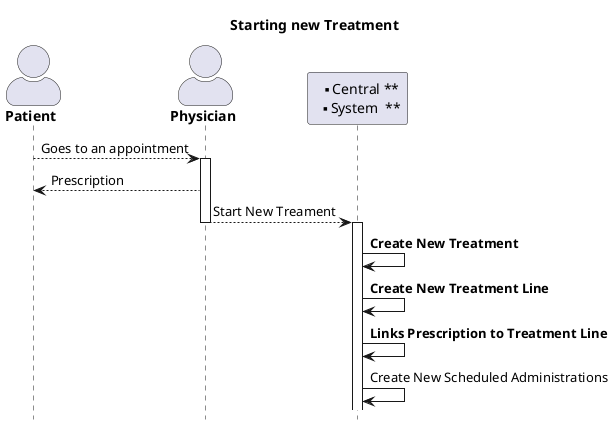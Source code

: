@startuml
title Starting new Treatment
skinparam actorStyle awesome

hide footbox

'!include ./style.iuml

actor "**Patient**" as P
actor "**Physician**" as PHY
Participant "** Central **\n**  System  **" as PIS

P --> PHY : Goes to an appointment
activate PHY
PHY --> P: Prescription 
PHY --> PIS: Start New Treament
deactivate PHY

activate PIS
PIS -> PIS : **Create New Treatment**
PIS -> PIS : **Create New Treatment Line**
PIS -> PIS : **Links Prescription to Treatment Line**
PIS -> PIS : Create New Scheduled Administrations

@enduml
